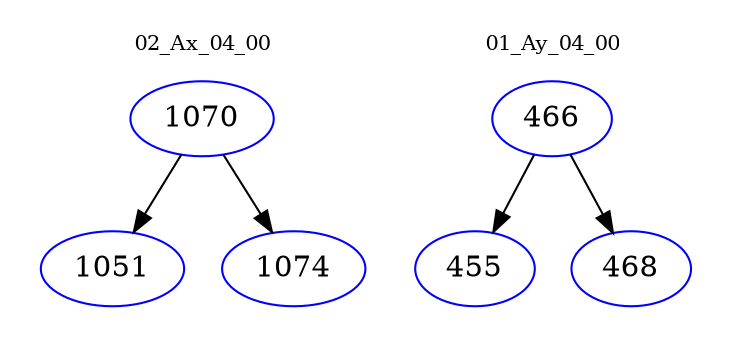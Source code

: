 digraph{
subgraph cluster_0 {
color = white
label = "02_Ax_04_00";
fontsize=10;
T0_1070 [label="1070", color="blue"]
T0_1070 -> T0_1051 [color="black"]
T0_1051 [label="1051", color="blue"]
T0_1070 -> T0_1074 [color="black"]
T0_1074 [label="1074", color="blue"]
}
subgraph cluster_1 {
color = white
label = "01_Ay_04_00";
fontsize=10;
T1_466 [label="466", color="blue"]
T1_466 -> T1_455 [color="black"]
T1_455 [label="455", color="blue"]
T1_466 -> T1_468 [color="black"]
T1_468 [label="468", color="blue"]
}
}
